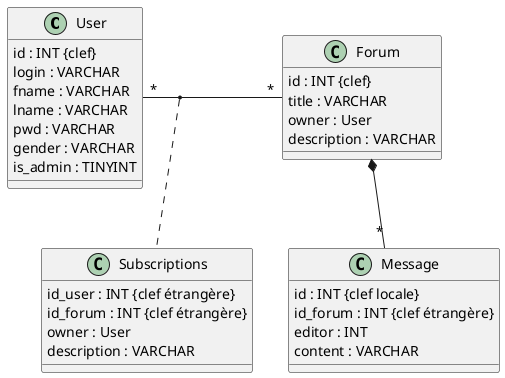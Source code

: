@startuml Forum
Class User{
    {field} id : INT {clef}
    {field} login : VARCHAR
    {field} fname : VARCHAR
    {field} lname : VARCHAR
    {field} pwd : VARCHAR
    {field} gender : VARCHAR
    {field} is_admin : TINYINT
}

Class Forum{
    {field} id : INT {clef}
    {field} title : VARCHAR
    {field} owner : User
    {field} description : VARCHAR
}

Class Subscriptions{
    {field} id_user : INT {clef étrangère}
    {field} id_forum : INT {clef étrangère}
    {field} owner : User
    {field} description : VARCHAR
}

Class Message{
    {field} id : INT {clef locale}
    {field} id_forum : INT {clef étrangère}
    {field} editor : INT
    {field} content : VARCHAR
}

User "*" - "*" Forum
(User, Forum) .. Subscriptions

Forum *-- "*" Message

@enduml